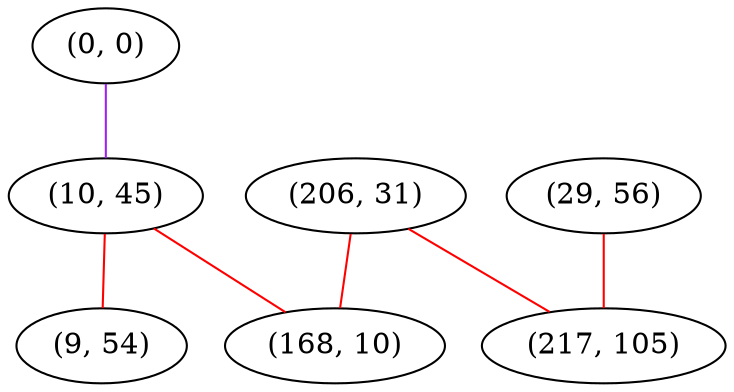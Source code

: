 graph "" {
"(0, 0)";
"(206, 31)";
"(10, 45)";
"(9, 54)";
"(168, 10)";
"(29, 56)";
"(217, 105)";
"(0, 0)" -- "(10, 45)"  [color=purple, key=0, weight=4];
"(206, 31)" -- "(168, 10)"  [color=red, key=0, weight=1];
"(206, 31)" -- "(217, 105)"  [color=red, key=0, weight=1];
"(10, 45)" -- "(9, 54)"  [color=red, key=0, weight=1];
"(10, 45)" -- "(168, 10)"  [color=red, key=0, weight=1];
"(29, 56)" -- "(217, 105)"  [color=red, key=0, weight=1];
}

